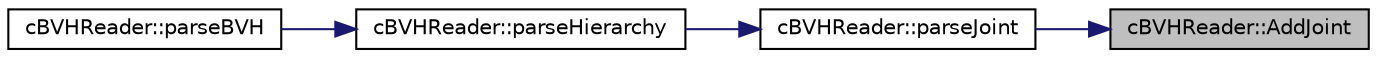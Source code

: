 digraph "cBVHReader::AddJoint"
{
 // LATEX_PDF_SIZE
  edge [fontname="Helvetica",fontsize="10",labelfontname="Helvetica",labelfontsize="10"];
  node [fontname="Helvetica",fontsize="10",shape=record];
  rankdir="RL";
  Node1 [label="cBVHReader::AddJoint",height=0.2,width=0.4,color="black", fillcolor="grey75", style="filled", fontcolor="black",tooltip=" "];
  Node1 -> Node2 [dir="back",color="midnightblue",fontsize="10",style="solid",fontname="Helvetica"];
  Node2 [label="cBVHReader::parseJoint",height=0.2,width=0.4,color="black", fillcolor="white", style="filled",URL="$classc_b_v_h_reader.html#a73a8811de347bcb16c10ef2fa7dd878a",tooltip=" "];
  Node2 -> Node3 [dir="back",color="midnightblue",fontsize="10",style="solid",fontname="Helvetica"];
  Node3 [label="cBVHReader::parseHierarchy",height=0.2,width=0.4,color="black", fillcolor="white", style="filled",URL="$classc_b_v_h_reader.html#a5a44348c38f297ba7f94f37bdd6b99da",tooltip=" "];
  Node3 -> Node4 [dir="back",color="midnightblue",fontsize="10",style="solid",fontname="Helvetica"];
  Node4 [label="cBVHReader::parseBVH",height=0.2,width=0.4,color="black", fillcolor="white", style="filled",URL="$classc_b_v_h_reader.html#a89e3c7df91fb99a0fd5e24980f94e2ee",tooltip=" "];
}
